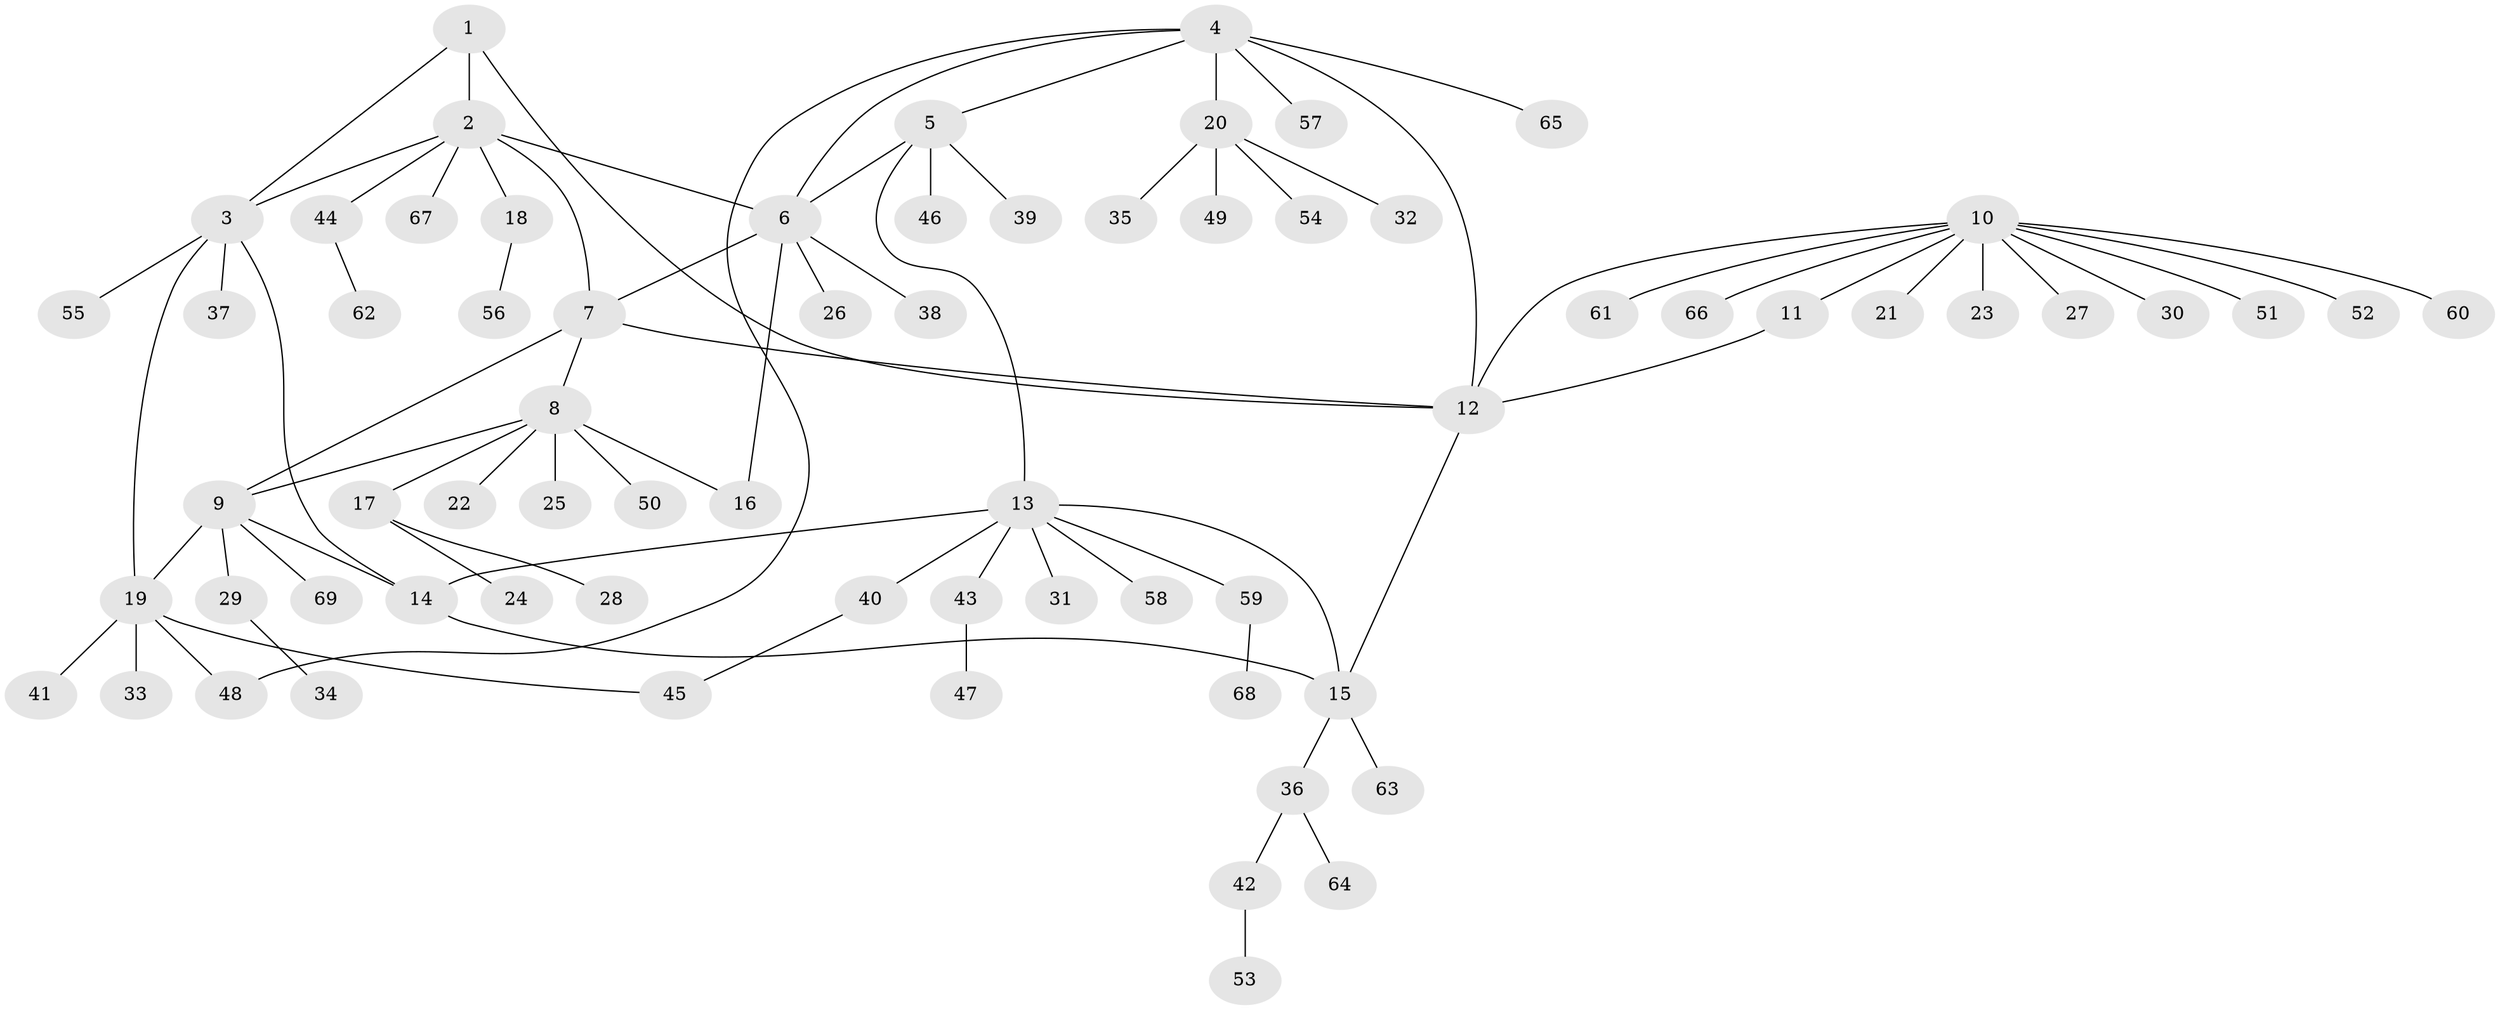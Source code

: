 // Generated by graph-tools (version 1.1) at 2025/15/03/09/25 04:15:56]
// undirected, 69 vertices, 83 edges
graph export_dot {
graph [start="1"]
  node [color=gray90,style=filled];
  1;
  2;
  3;
  4;
  5;
  6;
  7;
  8;
  9;
  10;
  11;
  12;
  13;
  14;
  15;
  16;
  17;
  18;
  19;
  20;
  21;
  22;
  23;
  24;
  25;
  26;
  27;
  28;
  29;
  30;
  31;
  32;
  33;
  34;
  35;
  36;
  37;
  38;
  39;
  40;
  41;
  42;
  43;
  44;
  45;
  46;
  47;
  48;
  49;
  50;
  51;
  52;
  53;
  54;
  55;
  56;
  57;
  58;
  59;
  60;
  61;
  62;
  63;
  64;
  65;
  66;
  67;
  68;
  69;
  1 -- 2;
  1 -- 3;
  1 -- 12;
  2 -- 3;
  2 -- 6;
  2 -- 7;
  2 -- 18;
  2 -- 44;
  2 -- 67;
  3 -- 14;
  3 -- 19;
  3 -- 37;
  3 -- 55;
  4 -- 5;
  4 -- 6;
  4 -- 12;
  4 -- 20;
  4 -- 48;
  4 -- 57;
  4 -- 65;
  5 -- 6;
  5 -- 13;
  5 -- 39;
  5 -- 46;
  6 -- 7;
  6 -- 16;
  6 -- 26;
  6 -- 38;
  7 -- 8;
  7 -- 9;
  7 -- 12;
  8 -- 9;
  8 -- 16;
  8 -- 17;
  8 -- 22;
  8 -- 25;
  8 -- 50;
  9 -- 14;
  9 -- 19;
  9 -- 29;
  9 -- 69;
  10 -- 11;
  10 -- 12;
  10 -- 21;
  10 -- 23;
  10 -- 27;
  10 -- 30;
  10 -- 51;
  10 -- 52;
  10 -- 60;
  10 -- 61;
  10 -- 66;
  11 -- 12;
  12 -- 15;
  13 -- 14;
  13 -- 15;
  13 -- 31;
  13 -- 40;
  13 -- 43;
  13 -- 58;
  13 -- 59;
  14 -- 15;
  15 -- 36;
  15 -- 63;
  17 -- 24;
  17 -- 28;
  18 -- 56;
  19 -- 33;
  19 -- 41;
  19 -- 45;
  19 -- 48;
  20 -- 32;
  20 -- 35;
  20 -- 49;
  20 -- 54;
  29 -- 34;
  36 -- 42;
  36 -- 64;
  40 -- 45;
  42 -- 53;
  43 -- 47;
  44 -- 62;
  59 -- 68;
}
